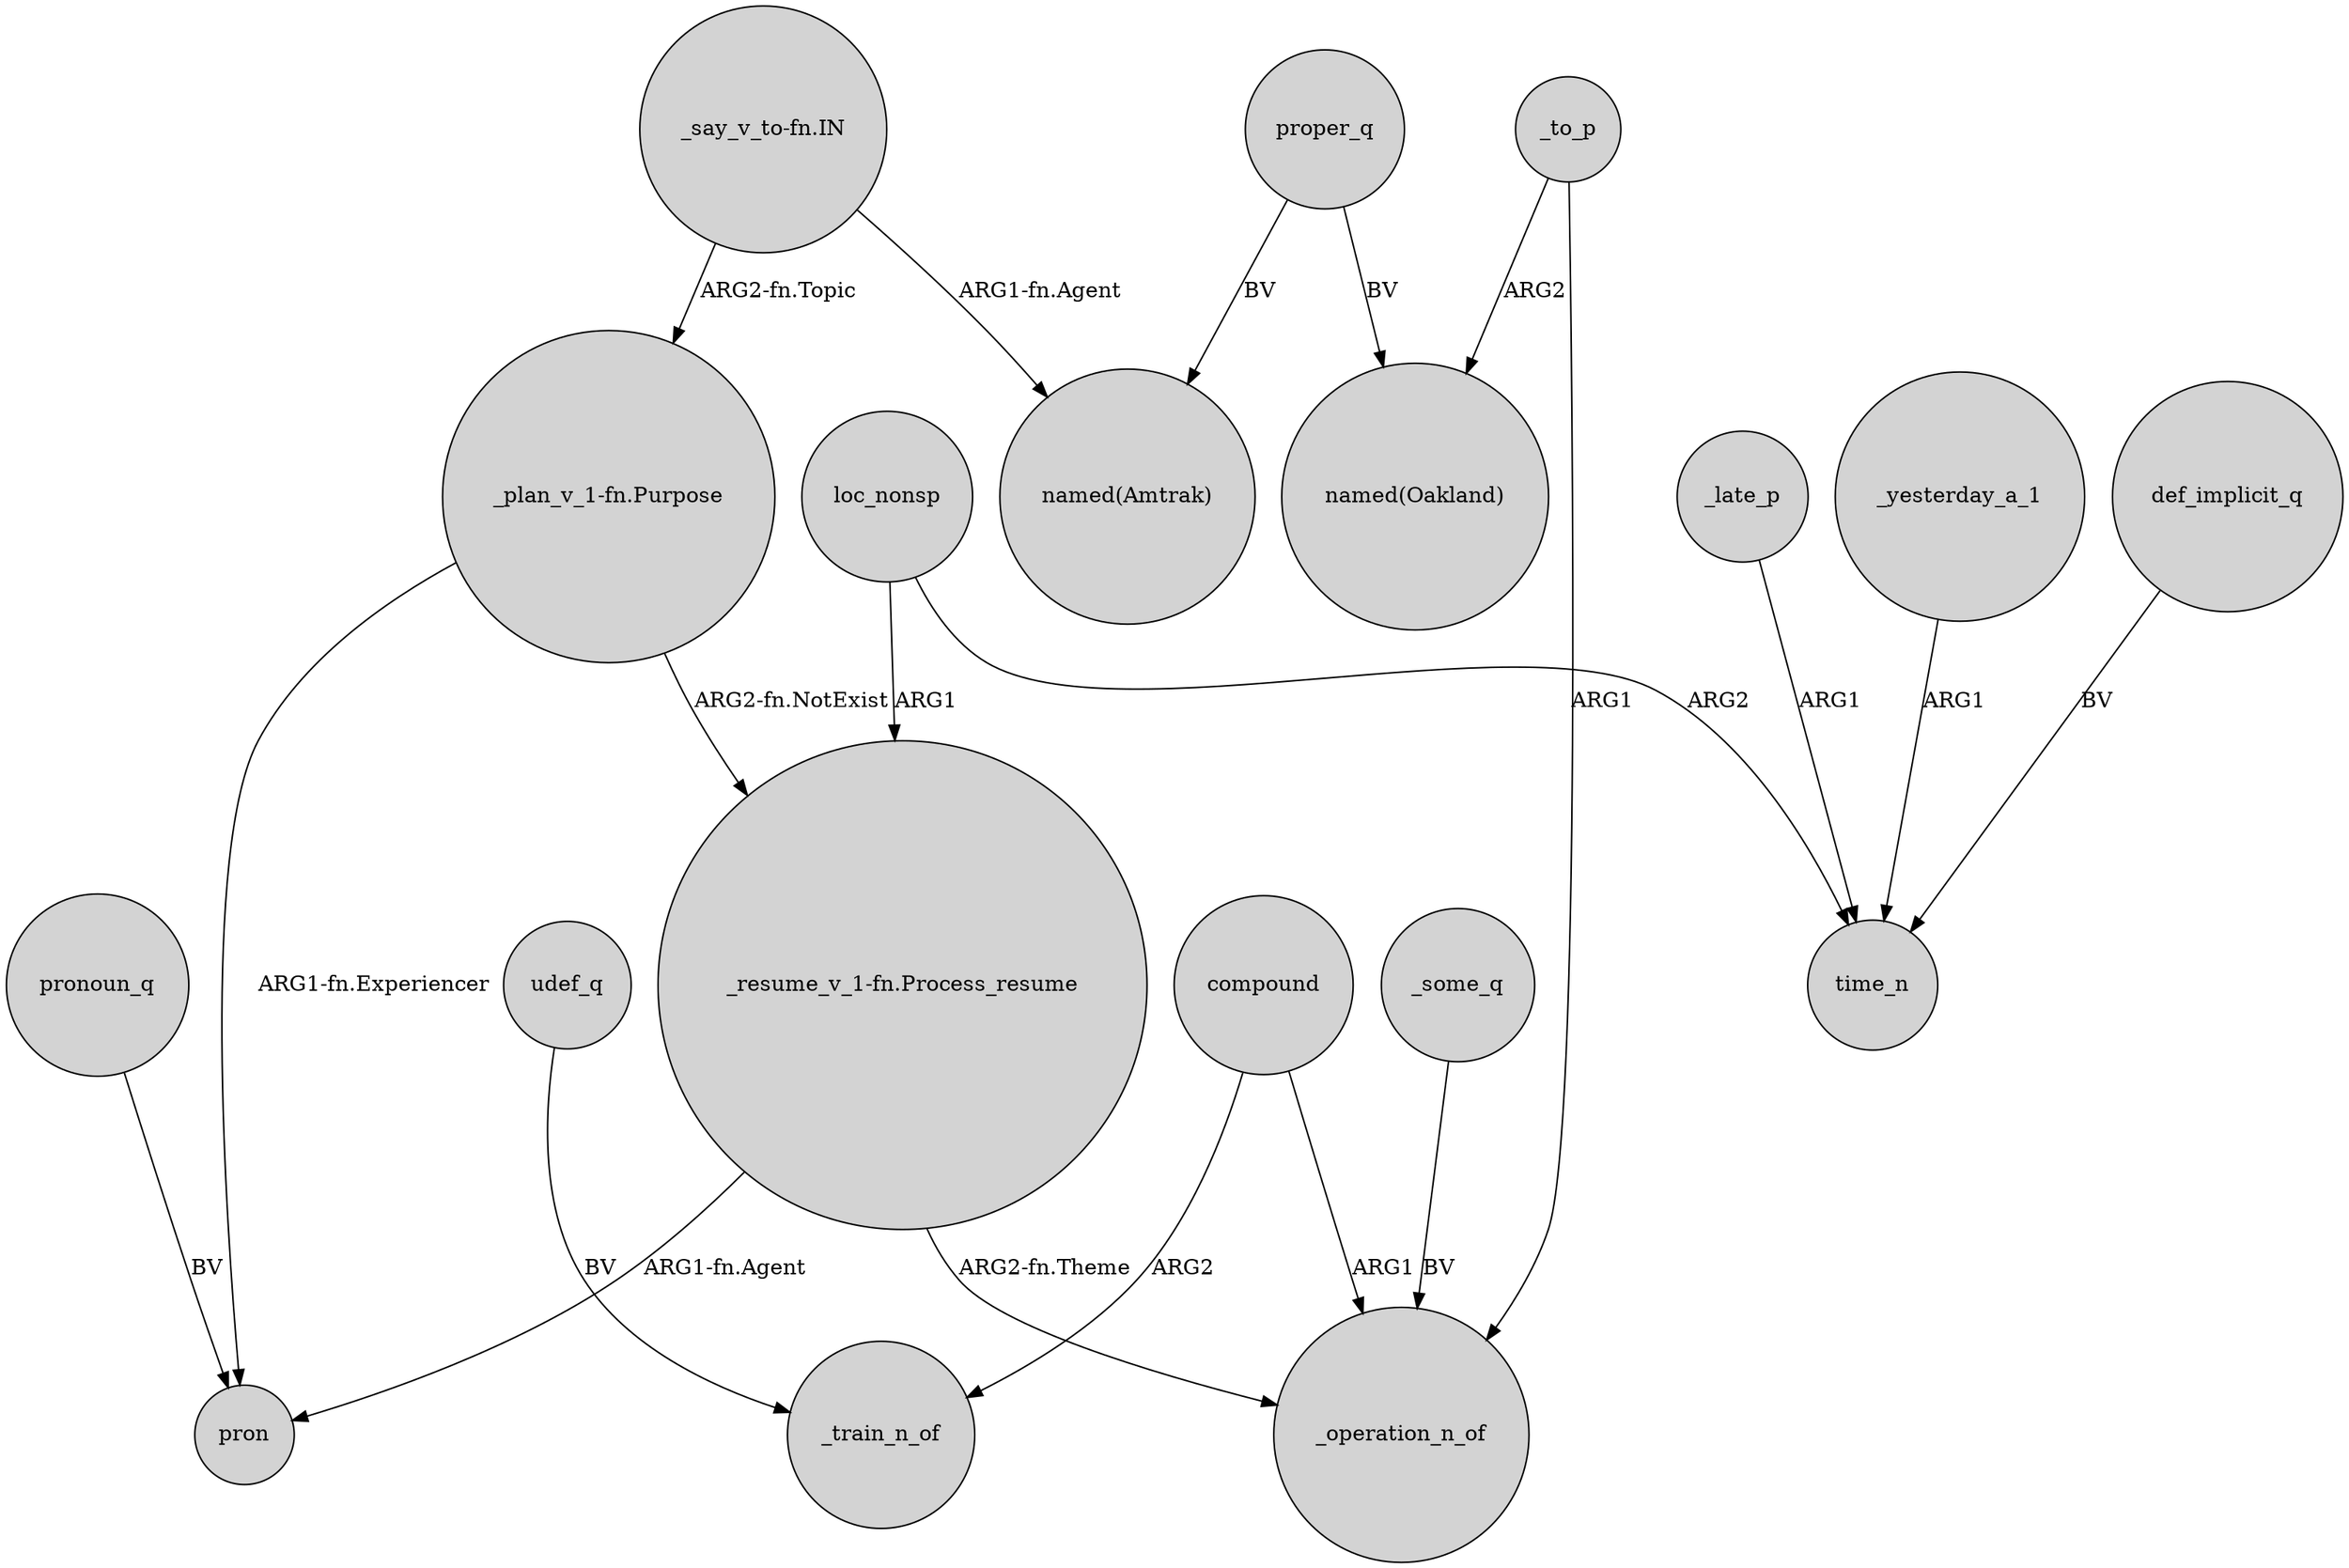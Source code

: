 digraph {
	node [shape=circle style=filled]
	udef_q -> _train_n_of [label=BV]
	compound -> _operation_n_of [label=ARG1]
	_late_p -> time_n [label=ARG1]
	_yesterday_a_1 -> time_n [label=ARG1]
	"_plan_v_1-fn.Purpose" -> pron [label="ARG1-fn.Experiencer"]
	compound -> _train_n_of [label=ARG2]
	"_resume_v_1-fn.Process_resume" -> _operation_n_of [label="ARG2-fn.Theme"]
	"_resume_v_1-fn.Process_resume" -> pron [label="ARG1-fn.Agent"]
	"_say_v_to-fn.IN" -> "_plan_v_1-fn.Purpose" [label="ARG2-fn.Topic"]
	loc_nonsp -> time_n [label=ARG2]
	pronoun_q -> pron [label=BV]
	_to_p -> _operation_n_of [label=ARG1]
	loc_nonsp -> "_resume_v_1-fn.Process_resume" [label=ARG1]
	_some_q -> _operation_n_of [label=BV]
	"_say_v_to-fn.IN" -> "named(Amtrak)" [label="ARG1-fn.Agent"]
	_to_p -> "named(Oakland)" [label=ARG2]
	proper_q -> "named(Oakland)" [label=BV]
	proper_q -> "named(Amtrak)" [label=BV]
	"_plan_v_1-fn.Purpose" -> "_resume_v_1-fn.Process_resume" [label="ARG2-fn.NotExist"]
	def_implicit_q -> time_n [label=BV]
}

